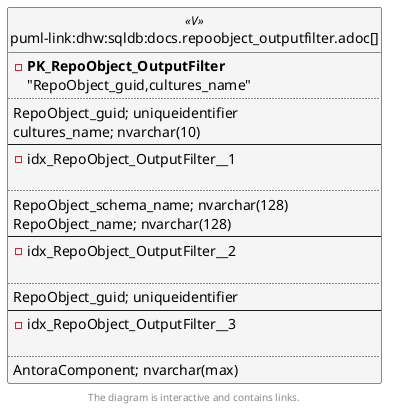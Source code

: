 @startuml
left to right direction
'top to bottom direction
hide circle
'avoide "." issues:
set namespaceSeparator none


skinparam class {
  BackgroundColor White
  BackgroundColor<<FN>> Yellow
  BackgroundColor<<FS>> Yellow
  BackgroundColor<<FT>> LightGray
  BackgroundColor<<IF>> Yellow
  BackgroundColor<<IS>> Yellow
  BackgroundColor<<P>> Aqua
  BackgroundColor<<PC>> Aqua
  BackgroundColor<<SN>> Yellow
  BackgroundColor<<SO>> SlateBlue
  BackgroundColor<<TF>> LightGray
  BackgroundColor<<TR>> Tomato
  BackgroundColor<<U>> White
  BackgroundColor<<V>> WhiteSmoke
  BackgroundColor<<X>> Aqua
  BackgroundColor<<external>> AliceBlue
}


entity "puml-link:dhw:sqldb:docs.repoobject_outputfilter.adoc[]" as docs.RepoObject_OutputFilter << V >> {
- **PK_RepoObject_OutputFilter**
"RepoObject_guid,cultures_name"
..
RepoObject_guid; uniqueidentifier
cultures_name; nvarchar(10)
--
- idx_RepoObject_OutputFilter__1

..
RepoObject_schema_name; nvarchar(128)
RepoObject_name; nvarchar(128)
--
- idx_RepoObject_OutputFilter__2

..
RepoObject_guid; uniqueidentifier
--
- idx_RepoObject_OutputFilter__3

..
AntoraComponent; nvarchar(max)
}

footer The diagram is interactive and contains links.
@enduml

